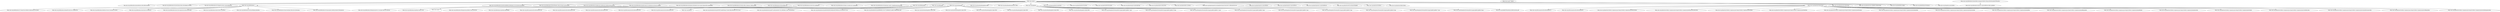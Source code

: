 digraph tree {
	"https://pis.org.pl/" [label="https://pis.org.pl/", shape=egg]
	"http://pis.org.pl/aktualnosci/posiedzenie-rady-politycznej-pis" [label="http://pis.org.pl/aktualnosci/posiedzenie-rady-politycznej-pis", shape=egg]
	"http://pis.org.pl/aktualnosci/sp-lech-kaczynski-czlowiekiem-30-lecia" [label="http://pis.org.pl/aktualnosci/sp-lech-kaczynski-czlowiekiem-30-lecia", shape=egg]
	"http://pis.org.pl/aktualnosci/vi-kongres-prawa-i-sprawiedliwosci" [label="http://pis.org.pl/aktualnosci/vi-kongres-prawa-i-sprawiedliwosci", shape=egg]
	"https://pis.org.pl/aktualnosci" [label="https://pis.org.pl/aktualnosci", shape=egg]
	"https://pis.org.pl/aktualnosci/jestem-gleboko-przekonany-ze-zwyciestwo-przyjdzie" [label="https://pis.org.pl/aktualnosci/jestem-gleboko-przekonany-ze-zwyciestwo-przyjdzie", shape=egg]
	"https://pis.org.pl/aktualnosci/ksztaltujemy-obraz-europy-na-przyszlosc" [label="https://pis.org.pl/aktualnosci/ksztaltujemy-obraz-europy-na-przyszlosc", shape=egg]
	"https://pis.org.pl/aktualnosci/oglaszam-mobilizacje-zjednoczonej-prawicy" [label="https://pis.org.pl/aktualnosci/oglaszam-mobilizacje-zjednoczonej-prawicy", shape=egg]
	"https://pis.org.pl/aktualnosci/pozbywamy-sie-zaleznosci-od-rosji-i-niemiec" [label="https://pis.org.pl/aktualnosci/pozbywamy-sie-zaleznosci-od-rosji-i-niemiec", shape=egg]
	"https://pis.org.pl/aktualnosci/program-obchodow-xiii-rocznicy-katastrofy-smolenskiej" [label="https://pis.org.pl/aktualnosci/program-obchodow-xiii-rocznicy-katastrofy-smolenskiej", shape=egg]
	"https://pis.org.pl/aktualnosci/rzad-pis-dba-o-interesy-i-dobro-polski" [label="https://pis.org.pl/aktualnosci/rzad-pis-dba-o-interesy-i-dobro-polski", shape=egg]
	"https://pis.org.pl/aktualnosci/sila-polskiej-wsi" [label="https://pis.org.pl/aktualnosci/sila-polskiej-wsi", shape=egg]
	"https://pis.org.pl/aktualnosci/warto-byc-polakiem-1" [label="https://pis.org.pl/aktualnosci/warto-byc-polakiem-1", shape=egg]
	"https://pis.org.pl/aktualnosci/wiemy-co-stalo-sie-w-smolensku" [label="https://pis.org.pl/aktualnosci/wiemy-co-stalo-sie-w-smolensku", shape=egg]
	"https://pis.org.pl/aktualnosci/wspieramy-osoby-z-niepelnosprawnosciami" [label="https://pis.org.pl/aktualnosci/wspieramy-osoby-z-niepelnosprawnosciami", shape=egg]
	"https://pis.org.pl/dokumenty" [label="https://pis.org.pl/dokumenty", shape=egg]
	"https://pis.org.pl/kontakt" [label="https://pis.org.pl/kontakt", shape=egg]
	"https://pis.org.pl/multimedia" [label="https://pis.org.pl/multimedia", shape=egg]
	"https://pis.org.pl/multimedia/galerie-zdjec" [label="https://pis.org.pl/multimedia/galerie-zdjec", shape=egg]
	"https://pis.org.pl/multimedia/materialy-wideo" [label="https://pis.org.pl/multimedia/materialy-wideo", shape=egg]
	"https://pis.org.pl/partia" [label="https://pis.org.pl/partia", shape=egg]
	"https://pis.org.pl/partia/diritto-e-giustizia" [label="https://pis.org.pl/partia/diritto-e-giustizia", shape=egg]
	"https://pis.org.pl/partia/droit-et-justice" [label="https://pis.org.pl/partia/droit-et-justice", shape=egg]
	"https://pis.org.pl/partia/historia-partii" [label="https://pis.org.pl/partia/historia-partii", shape=egg]
	"https://pis.org.pl/partia/jog-es-igazsagossag" [label="https://pis.org.pl/partia/jog-es-igazsagossag", shape=egg]
	"https://pis.org.pl/partia/law-and-justice" [label="https://pis.org.pl/partia/law-and-justice", shape=egg]
	"https://pis.org.pl/partia/ley-y-justicia" [label="https://pis.org.pl/partia/ley-y-justicia", shape=egg]
	"https://pis.org.pl/partia/partia-europejskich-konserwatystow-i-reformatorow-ecr" [label="https://pis.org.pl/partia/partia-europejskich-konserwatystow-i-reformatorow-ecr", shape=egg]
	"https://pis.org.pl/partia/pravo-spravedlnost" [label="https://pis.org.pl/partia/pravo-spravedlnost", shape=egg]
	"https://pis.org.pl/partia/pravo-spravodlivost" [label="https://pis.org.pl/partia/pravo-spravodlivost", shape=egg]
	"https://pis.org.pl/partia/prawo-i-sprawiedliwosc" [label="https://pis.org.pl/partia/prawo-i-sprawiedliwosc", shape=egg]
	"https://pis.org.pl/partia/recht-und-gerechtigkeit" [label="https://pis.org.pl/partia/recht-und-gerechtigkeit", shape=egg]
	"https://pis.org.pl/partia/struktury" [label="https://pis.org.pl/partia/struktury", shape=egg]
	"https://pis.org.pl/partia/wladze-ludzie" [label="https://pis.org.pl/partia/wladze-ludzie", shape=egg]
	"https://pis.org.pl/partia/wstap-do-pis" [label="https://pis.org.pl/partia/wstap-do-pis", shape=egg]
	"https://pis.org.pl/partia/wzor-darowizny" [label="https://pis.org.pl/partia/wzor-darowizny", shape=egg]
	"https://pis.org.pl/partia/wzor-skladki-czlonkowskiej" [label="https://pis.org.pl/partia/wzor-skladki-czlonkowskiej", shape=egg]
	"https://pis.org.pl/polityka-cookies" [label="https://pis.org.pl/polityka-cookies", shape=egg]
	"https://pis.org.pl/polityka-prywatnosci" [label="https://pis.org.pl/polityka-prywatnosci", shape=egg]
	"https://pis.org.pl/zgoda-na-newsletter" [label="https://pis.org.pl/zgoda-na-newsletter", shape=egg]
	"https://pis.org.pl/aktualnosci/13-emerytura-bedzie-wyplacana-po-raz-piaty" [label="https://pis.org.pl/aktualnosci/13-emerytura-bedzie-wyplacana-po-raz-piaty", shape=egg]
	"https://pis.org.pl/aktualnosci/donald-tusk-trwa-w-klamstwie" [label="https://pis.org.pl/aktualnosci/donald-tusk-trwa-w-klamstwie", shape=egg]
	"https://pis.org.pl/aktualnosci/kultura-tworzy-tozsamosc-narodu" [label="https://pis.org.pl/aktualnosci/kultura-tworzy-tozsamosc-narodu", shape=egg]
	"https://pis.org.pl/aktualnosci/nie-daj-sie-oszukac-po" [label="https://pis.org.pl/aktualnosci/nie-daj-sie-oszukac-po", shape=egg]
	"https://pis.org.pl/aktualnosci/po-chce-ograniczac-prawa-obywateli" [label="https://pis.org.pl/aktualnosci/po-chce-ograniczac-prawa-obywateli", shape=egg]
	"https://pis.org.pl/aktualnosci/przyszlosc-to-polska-1" [label="https://pis.org.pl/aktualnosci/przyszlosc-to-polska-1", shape=egg]
	"https://pis.org.pl/aktualnosci/sila-polskiego-pieniadza" [label="https://pis.org.pl/aktualnosci/sila-polskiego-pieniadza", shape=egg]
	"https://pis.org.pl/aktualnosci/wprowadzamy-kluczowe-ulatwienia" [label="https://pis.org.pl/aktualnosci/wprowadzamy-kluczowe-ulatwienia", shape=egg]
	"https://pis.org.pl/aktualnosci/wzmacniamy-polski-przemysl-zbrojeniowy" [label="https://pis.org.pl/aktualnosci/wzmacniamy-polski-przemysl-zbrojeniowy", shape=egg]
	"https://pis.org.pl/aktualnosci/bezpieczenstwo-w-europie-stale-sie-umacnia" [label="https://pis.org.pl/aktualnosci/bezpieczenstwo-w-europie-stale-sie-umacnia", shape=egg]
	"https://pis.org.pl/aktualnosci/polska-rosnie-w-sile" [label="https://pis.org.pl/aktualnosci/polska-rosnie-w-sile", shape=egg]
	"https://pis.org.pl/\" [label="https://pis.org.pl/\", shape=egg]
	"https://pis.org.pl/aktualnosci/najwiekszy-program-budowy-drog-na-kwote-ponad-290-mld-zl" [label="https://pis.org.pl/aktualnosci/najwiekszy-program-budowy-drog-na-kwote-ponad-290-mld-zl", shape=egg]
	"https://pis.org.pl/aktualnosci/prawo-i-sprawiedliwosc-dba-o-polakow" [label="https://pis.org.pl/aktualnosci/prawo-i-sprawiedliwosc-dba-o-polakow", shape=egg]
	"https://pis.org.pl/aktualnosci/bezpieczna-polska-to-nasz-priorytet" [label="https://pis.org.pl/aktualnosci/bezpieczna-polska-to-nasz-priorytet", shape=egg]
	"https://pis.org.pl/aktualnosci/polska-niepodlegla" [label="https://pis.org.pl/aktualnosci/polska-niepodlegla", shape=egg]
	"https://pis.org.pl/document/archive/download/1393" [label="https://pis.org.pl/document/archive/download/1393", shape=egg]
	"https://pis.org.pl/document/archive/download/1496" [label="https://pis.org.pl/document/archive/download/1496", shape=egg]
	"https://pis.org.pl/document/archive/download/1698" [label="https://pis.org.pl/document/archive/download/1698", shape=egg]
	"https://pis.org.pl/document/archive/download/2358" [label="https://pis.org.pl/document/archive/download/2358", shape=egg]
	"https://pis.org.pl/document/archive/download/2359" [label="https://pis.org.pl/document/archive/download/2359", shape=egg]
	"https://pis.org.pl/biura" [label="https://pis.org.pl/biura", shape=egg]
	"https://pis.org.pl/media/download/03f5524a8d59adaa743ab52d8a309b380c7bc12a.zip" [label="https://pis.org.pl/media/download/03f5524a8d59adaa743ab52d8a309b380c7bc12a.zip", shape=egg]
	"https://pis.org.pl/media/download/07ace84c8e448c7d2216f038bc311b817ea81ed8.zip" [label="https://pis.org.pl/media/download/07ace84c8e448c7d2216f038bc311b817ea81ed8.zip", shape=egg]
	"https://pis.org.pl/media/download/b3fc82bf3436d4be39d780d2eccc2f7eec3b1e12.zip" [label="https://pis.org.pl/media/download/b3fc82bf3436d4be39d780d2eccc2f7eec3b1e12.zip", shape=egg]
	"https://pis.org.pl/media/download/fd06082181cb724668e8c61aedbb7e9fbf538dca.pdf" [label="https://pis.org.pl/media/download/fd06082181cb724668e8c61aedbb7e9fbf538dca.pdf", shape=egg]
	"https://pis.org.pl/multimedia/galerie-zdjec/2990" [label="https://pis.org.pl/multimedia/galerie-zdjec/2990", shape=egg]
	"https://pis.org.pl/multimedia/galerie-zdjec/2991" [label="https://pis.org.pl/multimedia/galerie-zdjec/2991", shape=egg]
	"https://pis.org.pl/multimedia/galerie-zdjec/2992" [label="https://pis.org.pl/multimedia/galerie-zdjec/2992", shape=egg]
	"https://pis.org.pl/multimedia/galerie-zdjec/2993" [label="https://pis.org.pl/multimedia/galerie-zdjec/2993", shape=egg]
	"https://pis.org.pl/multimedia/galerie-zdjec/2994" [label="https://pis.org.pl/multimedia/galerie-zdjec/2994", shape=egg]
	"https://pis.org.pl/multimedia/galerie-zdjec/2995" [label="https://pis.org.pl/multimedia/galerie-zdjec/2995", shape=egg]
	"https://pis.org.pl/templates/frontend/dev/images/gallery/gallery-1.jpg" [label="https://pis.org.pl/templates/frontend/dev/images/gallery/gallery-1.jpg", shape=egg]
	"https://pis.org.pl/templates/frontend/dev/images/gallery/gallery-10.jpg" [label="https://pis.org.pl/templates/frontend/dev/images/gallery/gallery-10.jpg", shape=egg]
	"https://pis.org.pl/templates/frontend/dev/images/gallery/gallery-11.jpg" [label="https://pis.org.pl/templates/frontend/dev/images/gallery/gallery-11.jpg", shape=egg]
	"https://pis.org.pl/templates/frontend/dev/images/gallery/gallery-3.jpg" [label="https://pis.org.pl/templates/frontend/dev/images/gallery/gallery-3.jpg", shape=egg]
	"https://pis.org.pl/templates/frontend/dev/images/gallery/gallery-4.jpg" [label="https://pis.org.pl/templates/frontend/dev/images/gallery/gallery-4.jpg", shape=egg]
	"https://pis.org.pl/templates/frontend/dev/images/gallery/gallery-5.jpg" [label="https://pis.org.pl/templates/frontend/dev/images/gallery/gallery-5.jpg", shape=egg]
	"https://pis.org.pl/templates/frontend/dev/images/gallery/gallery-6.jpg" [label="https://pis.org.pl/templates/frontend/dev/images/gallery/gallery-6.jpg", shape=egg]
	"https://pis.org.pl/templates/frontend/dev/images/gallery/gallery-7.jpg" [label="https://pis.org.pl/templates/frontend/dev/images/gallery/gallery-7.jpg", shape=egg]
	"https://pis.org.pl/templates/frontend/dev/images/gallery/gallery-8.jpg" [label="https://pis.org.pl/templates/frontend/dev/images/gallery/gallery-8.jpg", shape=egg]
	"http://pis.org.pl/pliki/ECRp-ReykyavikDeclaration.pdf" [label="http://pis.org.pl/pliki/ECRp-ReykyavikDeclaration.pdf", shape=egg]
	"https://pis.org.pl/document/archive/download/122" [label="https://pis.org.pl/document/archive/download/122", shape=egg]
	"https://pis.org.pl/document/archive/download/291" [label="https://pis.org.pl/document/archive/download/291", shape=egg]
	"https://pis.org.pl/partia/struktury-organizacyjne-temp/struktury-organizacyjne/dolnoslaskie" [label="https://pis.org.pl/partia/struktury-organizacyjne-temp/struktury-organizacyjne/dolnoslaskie", shape=egg]
	"https://pis.org.pl/partia/struktury-organizacyjne-temp/struktury-organizacyjne/kujawsko-pomorskie" [label="https://pis.org.pl/partia/struktury-organizacyjne-temp/struktury-organizacyjne/kujawsko-pomorskie", shape=egg]
	"https://pis.org.pl/partia/struktury-organizacyjne-temp/struktury-organizacyjne/lodzkie" [label="https://pis.org.pl/partia/struktury-organizacyjne-temp/struktury-organizacyjne/lodzkie", shape=egg]
	"https://pis.org.pl/partia/struktury-organizacyjne-temp/struktury-organizacyjne/lubelskie" [label="https://pis.org.pl/partia/struktury-organizacyjne-temp/struktury-organizacyjne/lubelskie", shape=egg]
	"https://pis.org.pl/partia/struktury-organizacyjne-temp/struktury-organizacyjne/lubuskie" [label="https://pis.org.pl/partia/struktury-organizacyjne-temp/struktury-organizacyjne/lubuskie", shape=egg]
	"https://pis.org.pl/partia/struktury-organizacyjne-temp/struktury-organizacyjne/malopolskie" [label="https://pis.org.pl/partia/struktury-organizacyjne-temp/struktury-organizacyjne/malopolskie", shape=egg]
	"https://pis.org.pl/partia/struktury-organizacyjne-temp/struktury-organizacyjne/mazowieckie" [label="https://pis.org.pl/partia/struktury-organizacyjne-temp/struktury-organizacyjne/mazowieckie", shape=egg]
	"https://pis.org.pl/partia/struktury-organizacyjne-temp/struktury-organizacyjne/opolskie" [label="https://pis.org.pl/partia/struktury-organizacyjne-temp/struktury-organizacyjne/opolskie", shape=egg]
	"https://pis.org.pl/partia/struktury-organizacyjne-temp/struktury-organizacyjne/podkarpackie" [label="https://pis.org.pl/partia/struktury-organizacyjne-temp/struktury-organizacyjne/podkarpackie", shape=egg]
	"https://pis.org.pl/partia/struktury-organizacyjne-temp/struktury-organizacyjne/podlaskie" [label="https://pis.org.pl/partia/struktury-organizacyjne-temp/struktury-organizacyjne/podlaskie", shape=egg]
	"https://pis.org.pl/partia/struktury-organizacyjne-temp/struktury-organizacyjne/pomorskie" [label="https://pis.org.pl/partia/struktury-organizacyjne-temp/struktury-organizacyjne/pomorskie", shape=egg]
	"https://pis.org.pl/partia/struktury-organizacyjne-temp/struktury-organizacyjne/slaskie" [label="https://pis.org.pl/partia/struktury-organizacyjne-temp/struktury-organizacyjne/slaskie", shape=egg]
	"https://pis.org.pl/partia/struktury-organizacyjne-temp/struktury-organizacyjne/swietokrzyskie" [label="https://pis.org.pl/partia/struktury-organizacyjne-temp/struktury-organizacyjne/swietokrzyskie", shape=egg]
	"https://pis.org.pl/partia/struktury-organizacyjne-temp/struktury-organizacyjne/warminsko-mazurskie" [label="https://pis.org.pl/partia/struktury-organizacyjne-temp/struktury-organizacyjne/warminsko-mazurskie", shape=egg]
	"https://pis.org.pl/partia/struktury-organizacyjne-temp/struktury-organizacyjne/wielkopolskie" [label="https://pis.org.pl/partia/struktury-organizacyjne-temp/struktury-organizacyjne/wielkopolskie", shape=egg]
	"https://pis.org.pl/partia/struktury-organizacyjne-temp/struktury-organizacyjne/zachodniopomorskie" [label="https://pis.org.pl/partia/struktury-organizacyjne-temp/struktury-organizacyjne/zachodniopomorskie", shape=egg]

	"https://pis.org.pl/" -> "https://pis.org.pl/partia/wstap-do-pis"
	"https://pis.org.pl/" -> "https://pis.org.pl/partia/partia-europejskich-konserwatystow-i-reformatorow-ecr"
	"https://pis.org.pl/" -> "https://pis.org.pl/aktualnosci"
	"https://pis.org.pl/" -> "https://pis.org.pl/partia"
	"https://pis.org.pl/" -> "https://pis.org.pl/multimedia"
	"https://pis.org.pl/" -> "https://pis.org.pl/dokumenty"
	"https://pis.org.pl/" -> "https://pis.org.pl/kontakt"
	"https://pis.org.pl/" -> "https://pis.org.pl/aktualnosci/program-obchodow-xiii-rocznicy-katastrofy-smolenskiej"
	"https://pis.org.pl/" -> "https://pis.org.pl/aktualnosci/sila-polskiej-wsi"
	"https://pis.org.pl/" -> "https://pis.org.pl/aktualnosci/warto-byc-polakiem-1"
	"https://pis.org.pl/" -> "https://pis.org.pl/aktualnosci/pozbywamy-sie-zaleznosci-od-rosji-i-niemiec"
	"https://pis.org.pl/" -> "https://pis.org.pl/aktualnosci/rzad-pis-dba-o-interesy-i-dobro-polski"
	"https://pis.org.pl/" -> "https://pis.org.pl/aktualnosci/oglaszam-mobilizacje-zjednoczonej-prawicy"
	"https://pis.org.pl/" -> "https://pis.org.pl/aktualnosci/jestem-gleboko-przekonany-ze-zwyciestwo-przyjdzie"
	"https://pis.org.pl/" -> "https://pis.org.pl/aktualnosci/wiemy-co-stalo-sie-w-smolensku"
	"https://pis.org.pl/" -> "http://pis.org.pl/aktualnosci/sp-lech-kaczynski-czlowiekiem-30-lecia"
	"https://pis.org.pl/" -> "http://pis.org.pl/aktualnosci/vi-kongres-prawa-i-sprawiedliwosci"
	"https://pis.org.pl/" -> "http://pis.org.pl/aktualnosci/posiedzenie-rady-politycznej-pis"
	"https://pis.org.pl/" -> "https://pis.org.pl/aktualnosci/ksztaltujemy-obraz-europy-na-przyszlosc"
	"https://pis.org.pl/" -> "https://pis.org.pl/aktualnosci/wspieramy-osoby-z-niepelnosprawnosciami"
	"https://pis.org.pl/" -> "https://pis.org.pl/partia/historia-partii"
	"https://pis.org.pl/" -> "https://pis.org.pl/partia/prawo-i-sprawiedliwosc"
	"https://pis.org.pl/" -> "https://pis.org.pl/zgoda-na-newsletter"
	"https://pis.org.pl/" -> "https://pis.org.pl/partia/wladze-ludzie"
	"https://pis.org.pl/" -> "https://pis.org.pl/partia/struktury"
	"https://pis.org.pl/" -> "https://pis.org.pl/partia/law-and-justice"
	"https://pis.org.pl/" -> "https://pis.org.pl/partia/droit-et-justice"
	"https://pis.org.pl/" -> "https://pis.org.pl/partia/ley-y-justicia"
	"https://pis.org.pl/" -> "https://pis.org.pl/partia/diritto-e-giustizia"
	"https://pis.org.pl/" -> "https://pis.org.pl/partia/recht-und-gerechtigkeit"
	"https://pis.org.pl/" -> "https://pis.org.pl/partia/jog-es-igazsagossag"
	"https://pis.org.pl/" -> "https://pis.org.pl/partia/pravo-spravedlnost"
	"https://pis.org.pl/" -> "https://pis.org.pl/partia/pravo-spravodlivost"
	"https://pis.org.pl/" -> "https://pis.org.pl/partia/wzor-skladki-czlonkowskiej"
	"https://pis.org.pl/" -> "https://pis.org.pl/partia/wzor-darowizny"
	"https://pis.org.pl/" -> "https://pis.org.pl/multimedia/materialy-wideo"
	"https://pis.org.pl/" -> "https://pis.org.pl/multimedia/galerie-zdjec"
	"https://pis.org.pl/" -> "https://pis.org.pl/polityka-cookies"
	"https://pis.org.pl/" -> "https://pis.org.pl/polityka-prywatnosci"
	"https://pis.org.pl/aktualnosci" -> "https://pis.org.pl/aktualnosci/po-chce-ograniczac-prawa-obywateli"
	"https://pis.org.pl/aktualnosci" -> "https://pis.org.pl/aktualnosci/przyszlosc-to-polska-1"
	"https://pis.org.pl/aktualnosci" -> "https://pis.org.pl/aktualnosci/13-emerytura-bedzie-wyplacana-po-raz-piaty"
	"https://pis.org.pl/aktualnosci" -> "https://pis.org.pl/aktualnosci/nie-daj-sie-oszukac-po"
	"https://pis.org.pl/aktualnosci" -> "https://pis.org.pl/aktualnosci/wprowadzamy-kluczowe-ulatwienia"
	"https://pis.org.pl/aktualnosci" -> "https://pis.org.pl/aktualnosci/donald-tusk-trwa-w-klamstwie"
	"https://pis.org.pl/aktualnosci" -> "https://pis.org.pl/aktualnosci/wzmacniamy-polski-przemysl-zbrojeniowy"
	"https://pis.org.pl/aktualnosci" -> "https://pis.org.pl/aktualnosci/sila-polskiego-pieniadza"
	"https://pis.org.pl/aktualnosci" -> "https://pis.org.pl/aktualnosci/kultura-tworzy-tozsamosc-narodu"
	"https://pis.org.pl/aktualnosci/pozbywamy-sie-zaleznosci-od-rosji-i-niemiec" -> "https://pis.org.pl/aktualnosci/polska-rosnie-w-sile"
	"https://pis.org.pl/aktualnosci/pozbywamy-sie-zaleznosci-od-rosji-i-niemiec" -> "https://pis.org.pl/aktualnosci/bezpieczenstwo-w-europie-stale-sie-umacnia"
	"https://pis.org.pl/aktualnosci/program-obchodow-xiii-rocznicy-katastrofy-smolenskiej" -> "https://pis.org.pl/\"
	"https://pis.org.pl/aktualnosci/sila-polskiej-wsi" -> "https://pis.org.pl/aktualnosci/najwiekszy-program-budowy-drog-na-kwote-ponad-290-mld-zl"
	"https://pis.org.pl/aktualnosci/sila-polskiej-wsi" -> "https://pis.org.pl/aktualnosci/prawo-i-sprawiedliwosc-dba-o-polakow"
	"https://pis.org.pl/aktualnosci/warto-byc-polakiem-1" -> "https://pis.org.pl/aktualnosci/polska-niepodlegla"
	"https://pis.org.pl/aktualnosci/warto-byc-polakiem-1" -> "https://pis.org.pl/aktualnosci/bezpieczna-polska-to-nasz-priorytet"
	"https://pis.org.pl/dokumenty" -> "https://pis.org.pl/document/archive/download/2359"
	"https://pis.org.pl/dokumenty" -> "https://pis.org.pl/document/archive/download/2358"
	"https://pis.org.pl/dokumenty" -> "https://pis.org.pl/document/archive/download/1698"
	"https://pis.org.pl/dokumenty" -> "https://pis.org.pl/document/archive/download/1496"
	"https://pis.org.pl/dokumenty" -> "https://pis.org.pl/document/archive/download/1393"
	"https://pis.org.pl/kontakt" -> "https://pis.org.pl/biura"
	"https://pis.org.pl/multimedia" -> "https://pis.org.pl/multimedia/galerie-zdjec/2995"
	"https://pis.org.pl/multimedia" -> "https://pis.org.pl/multimedia/galerie-zdjec/2994"
	"https://pis.org.pl/multimedia" -> "https://pis.org.pl/multimedia/galerie-zdjec/2993"
	"https://pis.org.pl/multimedia" -> "https://pis.org.pl/multimedia/galerie-zdjec/2992"
	"https://pis.org.pl/multimedia" -> "https://pis.org.pl/multimedia/galerie-zdjec/2990"
	"https://pis.org.pl/multimedia" -> "https://pis.org.pl/multimedia/galerie-zdjec/2991"
	"https://pis.org.pl/multimedia" -> "https://pis.org.pl/media/download/b3fc82bf3436d4be39d780d2eccc2f7eec3b1e12.zip"
	"https://pis.org.pl/multimedia" -> "https://pis.org.pl/media/download/fd06082181cb724668e8c61aedbb7e9fbf538dca.pdf"
	"https://pis.org.pl/multimedia" -> "https://pis.org.pl/media/download/03f5524a8d59adaa743ab52d8a309b380c7bc12a.zip"
	"https://pis.org.pl/multimedia" -> "https://pis.org.pl/media/download/07ace84c8e448c7d2216f038bc311b817ea81ed8.zip"
	"https://pis.org.pl/partia" -> "https://pis.org.pl/templates/frontend/dev/images/gallery/gallery-1.jpg"
	"https://pis.org.pl/partia" -> "https://pis.org.pl/templates/frontend/dev/images/gallery/gallery-3.jpg"
	"https://pis.org.pl/partia" -> "https://pis.org.pl/templates/frontend/dev/images/gallery/gallery-4.jpg"
	"https://pis.org.pl/partia" -> "https://pis.org.pl/templates/frontend/dev/images/gallery/gallery-5.jpg"
	"https://pis.org.pl/partia" -> "https://pis.org.pl/templates/frontend/dev/images/gallery/gallery-6.jpg"
	"https://pis.org.pl/partia" -> "https://pis.org.pl/templates/frontend/dev/images/gallery/gallery-7.jpg"
	"https://pis.org.pl/partia" -> "https://pis.org.pl/templates/frontend/dev/images/gallery/gallery-8.jpg"
	"https://pis.org.pl/partia" -> "https://pis.org.pl/templates/frontend/dev/images/gallery/gallery-10.jpg"
	"https://pis.org.pl/partia" -> "https://pis.org.pl/templates/frontend/dev/images/gallery/gallery-11.jpg"
	"https://pis.org.pl/partia/partia-europejskich-konserwatystow-i-reformatorow-ecr" -> "http://pis.org.pl/pliki/ECRp-ReykyavikDeclaration.pdf"
	"https://pis.org.pl/partia/wstap-do-pis" -> "https://pis.org.pl/partia/struktury-organizacyjne-temp/struktury-organizacyjne/dolnoslaskie"
	"https://pis.org.pl/partia/wstap-do-pis" -> "https://pis.org.pl/partia/struktury-organizacyjne-temp/struktury-organizacyjne/kujawsko-pomorskie"
	"https://pis.org.pl/partia/wstap-do-pis" -> "https://pis.org.pl/partia/struktury-organizacyjne-temp/struktury-organizacyjne/lubelskie"
	"https://pis.org.pl/partia/wstap-do-pis" -> "https://pis.org.pl/partia/struktury-organizacyjne-temp/struktury-organizacyjne/lubuskie"
	"https://pis.org.pl/partia/wstap-do-pis" -> "https://pis.org.pl/partia/struktury-organizacyjne-temp/struktury-organizacyjne/lodzkie"
	"https://pis.org.pl/partia/wstap-do-pis" -> "https://pis.org.pl/partia/struktury-organizacyjne-temp/struktury-organizacyjne/malopolskie"
	"https://pis.org.pl/partia/wstap-do-pis" -> "https://pis.org.pl/partia/struktury-organizacyjne-temp/struktury-organizacyjne/mazowieckie"
	"https://pis.org.pl/partia/wstap-do-pis" -> "https://pis.org.pl/partia/struktury-organizacyjne-temp/struktury-organizacyjne/opolskie"
	"https://pis.org.pl/partia/wstap-do-pis" -> "https://pis.org.pl/partia/struktury-organizacyjne-temp/struktury-organizacyjne/podkarpackie"
	"https://pis.org.pl/partia/wstap-do-pis" -> "https://pis.org.pl/partia/struktury-organizacyjne-temp/struktury-organizacyjne/podlaskie"
	"https://pis.org.pl/partia/wstap-do-pis" -> "https://pis.org.pl/partia/struktury-organizacyjne-temp/struktury-organizacyjne/pomorskie"
	"https://pis.org.pl/partia/wstap-do-pis" -> "https://pis.org.pl/partia/struktury-organizacyjne-temp/struktury-organizacyjne/slaskie"
	"https://pis.org.pl/partia/wstap-do-pis" -> "https://pis.org.pl/partia/struktury-organizacyjne-temp/struktury-organizacyjne/swietokrzyskie"
	"https://pis.org.pl/partia/wstap-do-pis" -> "https://pis.org.pl/partia/struktury-organizacyjne-temp/struktury-organizacyjne/warminsko-mazurskie"
	"https://pis.org.pl/partia/wstap-do-pis" -> "https://pis.org.pl/partia/struktury-organizacyjne-temp/struktury-organizacyjne/wielkopolskie"
	"https://pis.org.pl/partia/wstap-do-pis" -> "https://pis.org.pl/partia/struktury-organizacyjne-temp/struktury-organizacyjne/zachodniopomorskie"
	"https://pis.org.pl/partia/wstap-do-pis" -> "https://pis.org.pl/document/archive/download/291"
	"https://pis.org.pl/partia/wstap-do-pis" -> "https://pis.org.pl/document/archive/download/122"
}